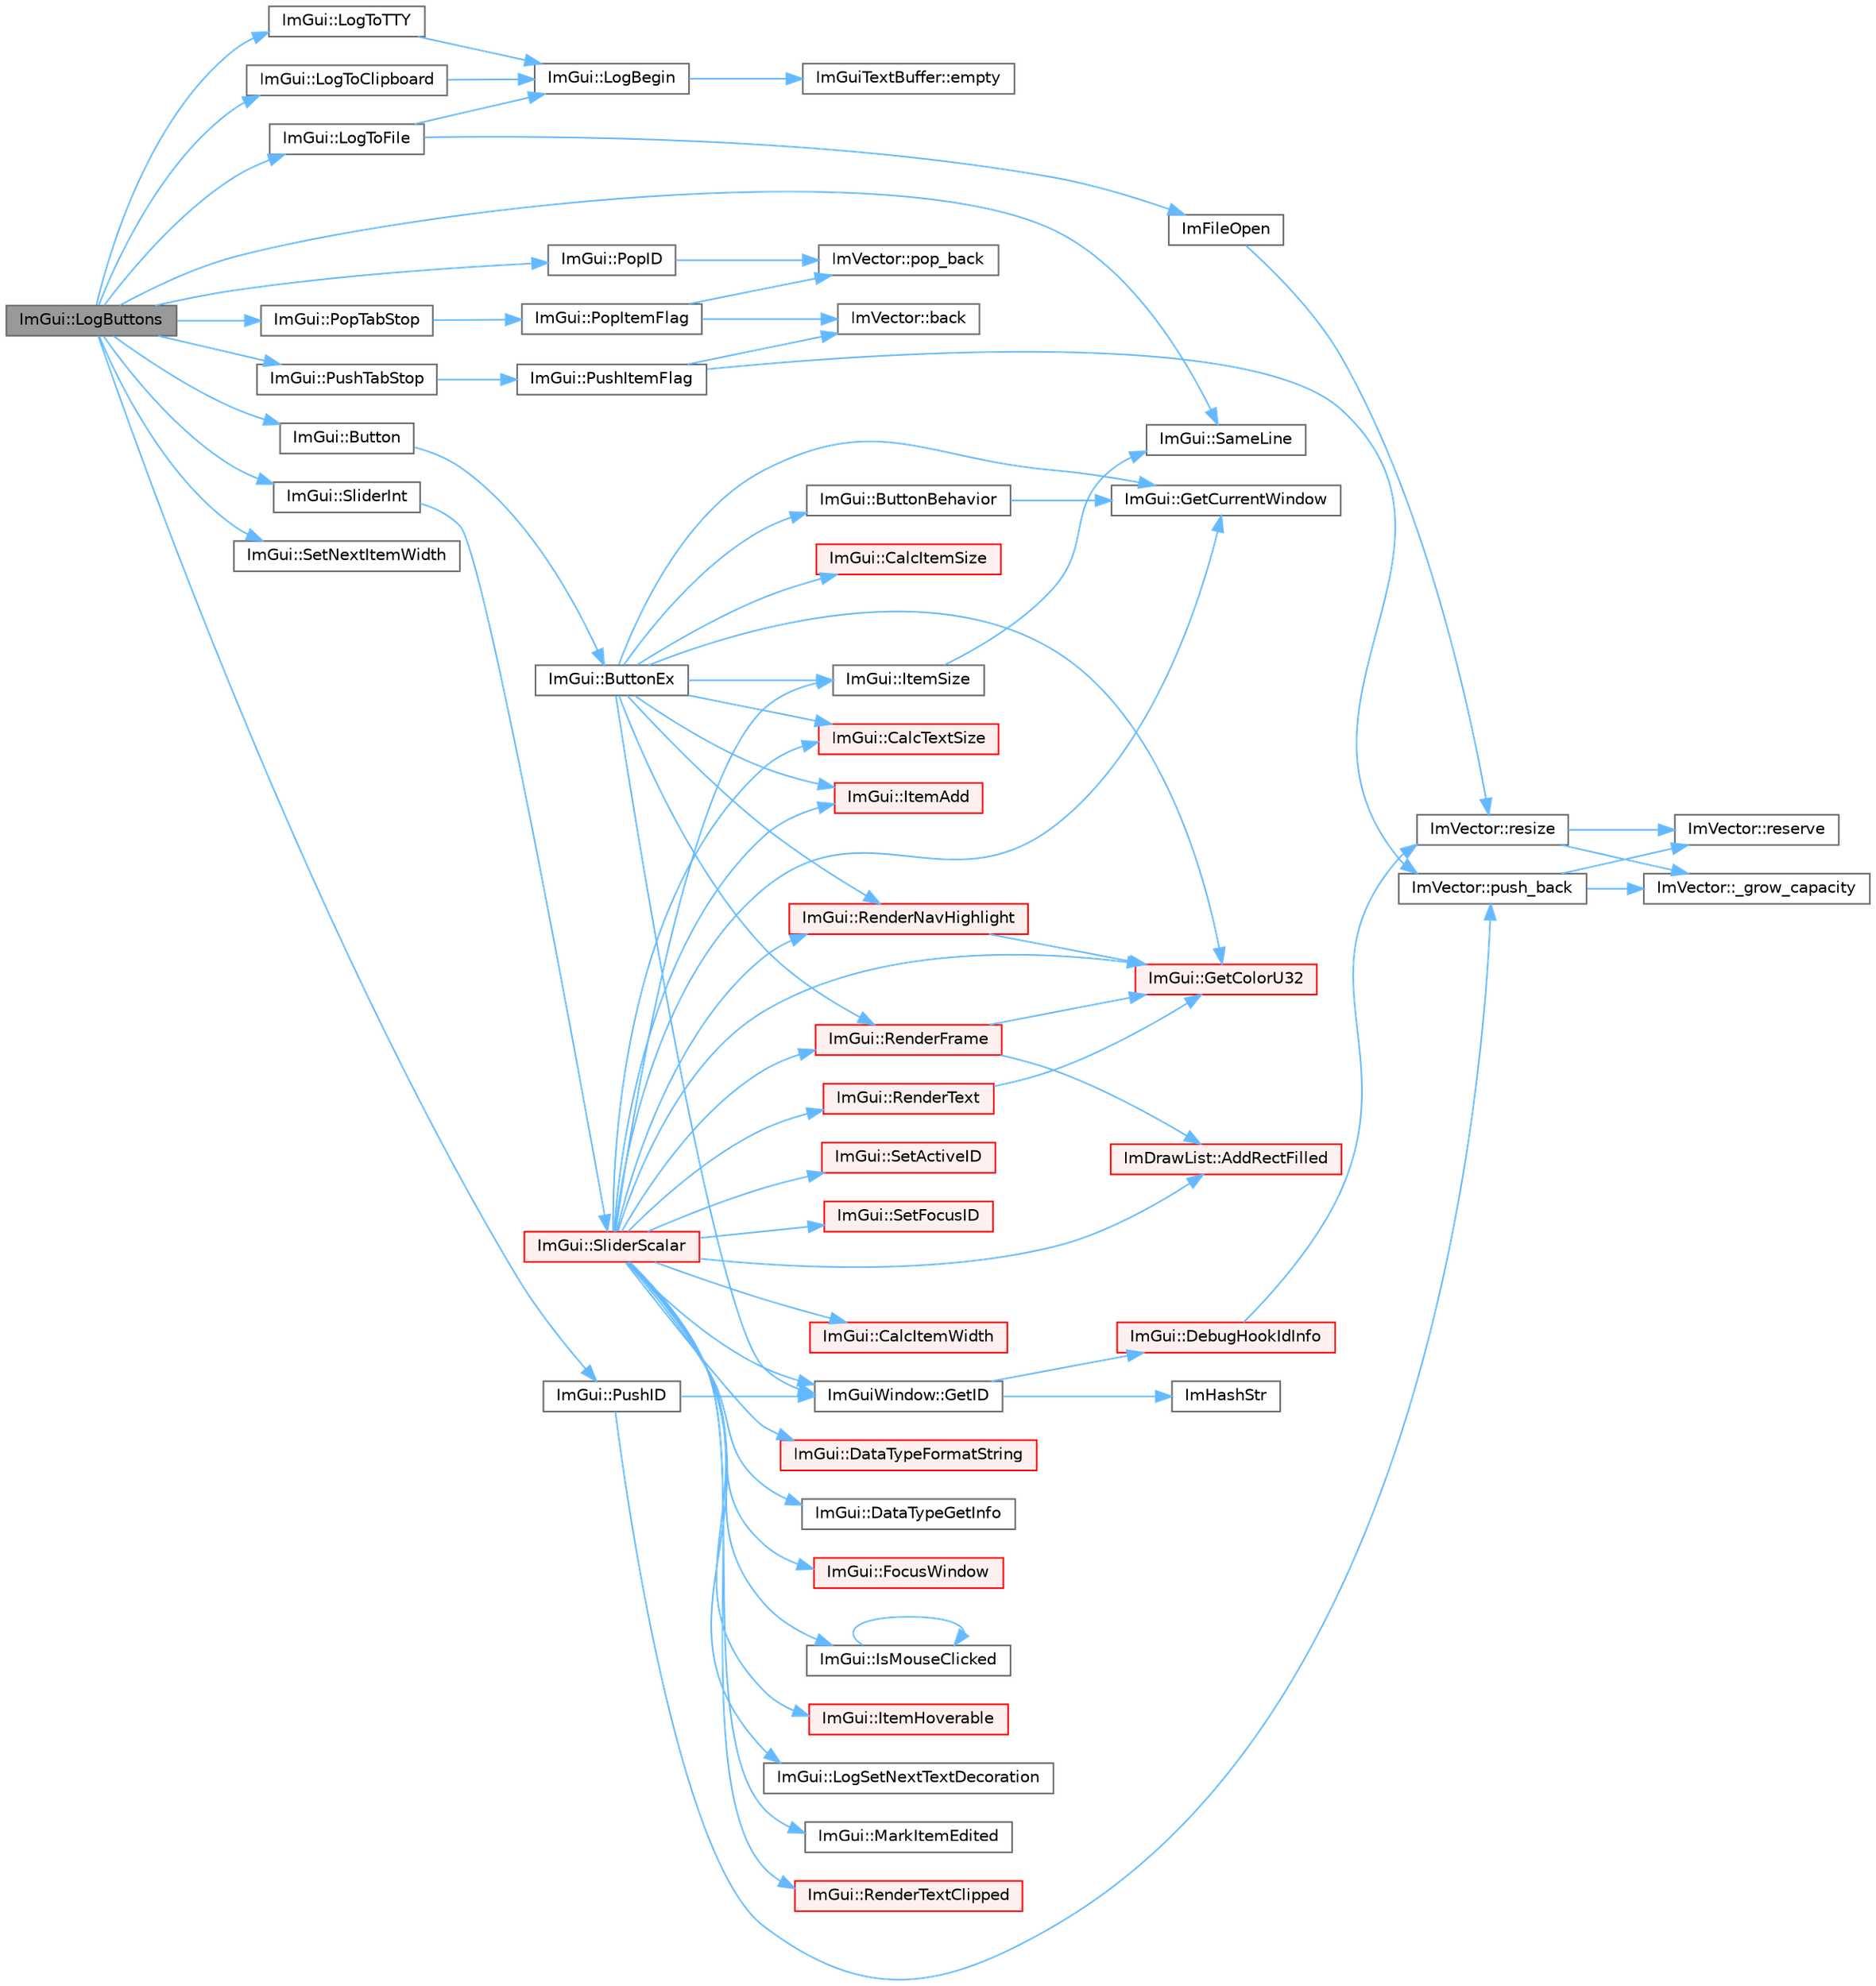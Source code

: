 digraph "ImGui::LogButtons"
{
 // LATEX_PDF_SIZE
  bgcolor="transparent";
  edge [fontname=Helvetica,fontsize=10,labelfontname=Helvetica,labelfontsize=10];
  node [fontname=Helvetica,fontsize=10,shape=box,height=0.2,width=0.4];
  rankdir="LR";
  Node1 [id="Node000001",label="ImGui::LogButtons",height=0.2,width=0.4,color="gray40", fillcolor="grey60", style="filled", fontcolor="black",tooltip=" "];
  Node1 -> Node2 [id="edge1_Node000001_Node000002",color="steelblue1",style="solid",tooltip=" "];
  Node2 [id="Node000002",label="ImGui::Button",height=0.2,width=0.4,color="grey40", fillcolor="white", style="filled",URL="$namespace_im_gui.html#a38094c568ce398db5a3abb9d3ac92030",tooltip=" "];
  Node2 -> Node3 [id="edge2_Node000002_Node000003",color="steelblue1",style="solid",tooltip=" "];
  Node3 [id="Node000003",label="ImGui::ButtonEx",height=0.2,width=0.4,color="grey40", fillcolor="white", style="filled",URL="$namespace_im_gui.html#ae479220c66b039874c6e4c9e9b22849f",tooltip=" "];
  Node3 -> Node4 [id="edge3_Node000003_Node000004",color="steelblue1",style="solid",tooltip=" "];
  Node4 [id="Node000004",label="ImGui::ButtonBehavior",height=0.2,width=0.4,color="grey40", fillcolor="white", style="filled",URL="$namespace_im_gui.html#a65a4f18b1bc8ce0f351687922089f374",tooltip=" "];
  Node4 -> Node5 [id="edge4_Node000004_Node000005",color="steelblue1",style="solid",tooltip=" "];
  Node5 [id="Node000005",label="ImGui::GetCurrentWindow",height=0.2,width=0.4,color="grey40", fillcolor="white", style="filled",URL="$namespace_im_gui.html#ac452417b5004ca16a814a72cff153526",tooltip=" "];
  Node3 -> Node6 [id="edge5_Node000003_Node000006",color="steelblue1",style="solid",tooltip=" "];
  Node6 [id="Node000006",label="ImGui::CalcItemSize",height=0.2,width=0.4,color="red", fillcolor="#FFF0F0", style="filled",URL="$namespace_im_gui.html#acaef0497f7982dd98bf215e50129cd9b",tooltip=" "];
  Node3 -> Node8 [id="edge6_Node000003_Node000008",color="steelblue1",style="solid",tooltip=" "];
  Node8 [id="Node000008",label="ImGui::CalcTextSize",height=0.2,width=0.4,color="red", fillcolor="#FFF0F0", style="filled",URL="$namespace_im_gui.html#a848b9db6cc4a186751c0ecebcaadc33b",tooltip=" "];
  Node3 -> Node13 [id="edge7_Node000003_Node000013",color="steelblue1",style="solid",tooltip=" "];
  Node13 [id="Node000013",label="ImGui::GetColorU32",height=0.2,width=0.4,color="red", fillcolor="#FFF0F0", style="filled",URL="$namespace_im_gui.html#a0de2d9bd347d9866511eb8d014e62556",tooltip=" "];
  Node3 -> Node5 [id="edge8_Node000003_Node000005",color="steelblue1",style="solid",tooltip=" "];
  Node3 -> Node15 [id="edge9_Node000003_Node000015",color="steelblue1",style="solid",tooltip=" "];
  Node15 [id="Node000015",label="ImGuiWindow::GetID",height=0.2,width=0.4,color="grey40", fillcolor="white", style="filled",URL="$struct_im_gui_window.html#a66400a63bc0b54d7d29e08d1b1b1a42b",tooltip=" "];
  Node15 -> Node16 [id="edge10_Node000015_Node000016",color="steelblue1",style="solid",tooltip=" "];
  Node16 [id="Node000016",label="ImGui::DebugHookIdInfo",height=0.2,width=0.4,color="red", fillcolor="#FFF0F0", style="filled",URL="$namespace_im_gui.html#a5487269f4cb9fb809fd3e797411ed2d7",tooltip=" "];
  Node16 -> Node18 [id="edge11_Node000016_Node000018",color="steelblue1",style="solid",tooltip=" "];
  Node18 [id="Node000018",label="ImVector::resize",height=0.2,width=0.4,color="grey40", fillcolor="white", style="filled",URL="$struct_im_vector.html#ac371dd62e56ae486b1a5038cf07eee56",tooltip=" "];
  Node18 -> Node19 [id="edge12_Node000018_Node000019",color="steelblue1",style="solid",tooltip=" "];
  Node19 [id="Node000019",label="ImVector::_grow_capacity",height=0.2,width=0.4,color="grey40", fillcolor="white", style="filled",URL="$struct_im_vector.html#a3a097635d464b1b70dc7d59996a88b28",tooltip=" "];
  Node18 -> Node20 [id="edge13_Node000018_Node000020",color="steelblue1",style="solid",tooltip=" "];
  Node20 [id="Node000020",label="ImVector::reserve",height=0.2,width=0.4,color="grey40", fillcolor="white", style="filled",URL="$struct_im_vector.html#a0f14f5736c3372157856eebb67123b75",tooltip=" "];
  Node15 -> Node21 [id="edge14_Node000015_Node000021",color="steelblue1",style="solid",tooltip=" "];
  Node21 [id="Node000021",label="ImHashStr",height=0.2,width=0.4,color="grey40", fillcolor="white", style="filled",URL="$imgui_8cpp.html#ab6659b5d67f7a3369e099ce890e12223",tooltip=" "];
  Node3 -> Node22 [id="edge15_Node000003_Node000022",color="steelblue1",style="solid",tooltip=" "];
  Node22 [id="Node000022",label="ImGui::ItemAdd",height=0.2,width=0.4,color="red", fillcolor="#FFF0F0", style="filled",URL="$namespace_im_gui.html#a5de8ecd4c80efdca1af7329a2a48121c",tooltip=" "];
  Node3 -> Node44 [id="edge16_Node000003_Node000044",color="steelblue1",style="solid",tooltip=" "];
  Node44 [id="Node000044",label="ImGui::ItemSize",height=0.2,width=0.4,color="grey40", fillcolor="white", style="filled",URL="$namespace_im_gui.html#aeeb1ec6ae6548173dbf813e7df538c48",tooltip=" "];
  Node44 -> Node45 [id="edge17_Node000044_Node000045",color="steelblue1",style="solid",tooltip=" "];
  Node45 [id="Node000045",label="ImGui::SameLine",height=0.2,width=0.4,color="grey40", fillcolor="white", style="filled",URL="$namespace_im_gui.html#a2991c91e94f3b77a0c3411f4f3aa348e",tooltip=" "];
  Node3 -> Node46 [id="edge18_Node000003_Node000046",color="steelblue1",style="solid",tooltip=" "];
  Node46 [id="Node000046",label="ImGui::RenderFrame",height=0.2,width=0.4,color="red", fillcolor="#FFF0F0", style="filled",URL="$namespace_im_gui.html#a621ba649568ede3939d4f10d83b86d04",tooltip=" "];
  Node46 -> Node47 [id="edge19_Node000046_Node000047",color="steelblue1",style="solid",tooltip=" "];
  Node47 [id="Node000047",label="ImDrawList::AddRectFilled",height=0.2,width=0.4,color="red", fillcolor="#FFF0F0", style="filled",URL="$struct_im_draw_list.html#a6b16ab764160b0251d2e7b3bd08c1ffc",tooltip=" "];
  Node46 -> Node13 [id="edge20_Node000046_Node000013",color="steelblue1",style="solid",tooltip=" "];
  Node3 -> Node51 [id="edge21_Node000003_Node000051",color="steelblue1",style="solid",tooltip=" "];
  Node51 [id="Node000051",label="ImGui::RenderNavHighlight",height=0.2,width=0.4,color="red", fillcolor="#FFF0F0", style="filled",URL="$namespace_im_gui.html#add2e040b97eeb0857dc7d02876b07b72",tooltip=" "];
  Node51 -> Node13 [id="edge22_Node000051_Node000013",color="steelblue1",style="solid",tooltip=" "];
  Node1 -> Node56 [id="edge23_Node000001_Node000056",color="steelblue1",style="solid",tooltip=" "];
  Node56 [id="Node000056",label="ImGui::LogToClipboard",height=0.2,width=0.4,color="grey40", fillcolor="white", style="filled",URL="$namespace_im_gui.html#a70e12f01ecb65747c9a70b73555b6ec1",tooltip=" "];
  Node56 -> Node57 [id="edge24_Node000056_Node000057",color="steelblue1",style="solid",tooltip=" "];
  Node57 [id="Node000057",label="ImGui::LogBegin",height=0.2,width=0.4,color="grey40", fillcolor="white", style="filled",URL="$namespace_im_gui.html#a8d053d2fd46539c5ca83550845e4cecd",tooltip=" "];
  Node57 -> Node58 [id="edge25_Node000057_Node000058",color="steelblue1",style="solid",tooltip=" "];
  Node58 [id="Node000058",label="ImGuiTextBuffer::empty",height=0.2,width=0.4,color="grey40", fillcolor="white", style="filled",URL="$struct_im_gui_text_buffer.html#affd606443a661cd0fcce0d381bc8cf98",tooltip=" "];
  Node1 -> Node59 [id="edge26_Node000001_Node000059",color="steelblue1",style="solid",tooltip=" "];
  Node59 [id="Node000059",label="ImGui::LogToFile",height=0.2,width=0.4,color="grey40", fillcolor="white", style="filled",URL="$namespace_im_gui.html#a8feab4b22519bc5eae9754b0ad545d81",tooltip=" "];
  Node59 -> Node60 [id="edge27_Node000059_Node000060",color="steelblue1",style="solid",tooltip=" "];
  Node60 [id="Node000060",label="ImFileOpen",height=0.2,width=0.4,color="grey40", fillcolor="white", style="filled",URL="$imgui_8cpp.html#ae6a61623537c5a5de071fade1f0e8acd",tooltip=" "];
  Node60 -> Node18 [id="edge28_Node000060_Node000018",color="steelblue1",style="solid",tooltip=" "];
  Node59 -> Node57 [id="edge29_Node000059_Node000057",color="steelblue1",style="solid",tooltip=" "];
  Node1 -> Node61 [id="edge30_Node000001_Node000061",color="steelblue1",style="solid",tooltip=" "];
  Node61 [id="Node000061",label="ImGui::LogToTTY",height=0.2,width=0.4,color="grey40", fillcolor="white", style="filled",URL="$namespace_im_gui.html#ad206c49bc6306a56d915251fa5d9e388",tooltip=" "];
  Node61 -> Node57 [id="edge31_Node000061_Node000057",color="steelblue1",style="solid",tooltip=" "];
  Node1 -> Node62 [id="edge32_Node000001_Node000062",color="steelblue1",style="solid",tooltip=" "];
  Node62 [id="Node000062",label="ImGui::PopID",height=0.2,width=0.4,color="grey40", fillcolor="white", style="filled",URL="$namespace_im_gui.html#aba0b2d8f890a5d435ae43d0c4a2d4dd1",tooltip=" "];
  Node62 -> Node63 [id="edge33_Node000062_Node000063",color="steelblue1",style="solid",tooltip=" "];
  Node63 [id="Node000063",label="ImVector::pop_back",height=0.2,width=0.4,color="grey40", fillcolor="white", style="filled",URL="$struct_im_vector.html#a3db7ce62d3c429effdb893fbf7148c1c",tooltip=" "];
  Node1 -> Node64 [id="edge34_Node000001_Node000064",color="steelblue1",style="solid",tooltip=" "];
  Node64 [id="Node000064",label="ImGui::PopTabStop",height=0.2,width=0.4,color="grey40", fillcolor="white", style="filled",URL="$namespace_im_gui.html#af84a746ead8a8eeaf60e57f956487f47",tooltip=" "];
  Node64 -> Node65 [id="edge35_Node000064_Node000065",color="steelblue1",style="solid",tooltip=" "];
  Node65 [id="Node000065",label="ImGui::PopItemFlag",height=0.2,width=0.4,color="grey40", fillcolor="white", style="filled",URL="$namespace_im_gui.html#aa93281155e1dd23715dbd384e91edc6b",tooltip=" "];
  Node65 -> Node66 [id="edge36_Node000065_Node000066",color="steelblue1",style="solid",tooltip=" "];
  Node66 [id="Node000066",label="ImVector::back",height=0.2,width=0.4,color="grey40", fillcolor="white", style="filled",URL="$struct_im_vector.html#a2d80e87e81b1b01143c8d8be93e6fde1",tooltip=" "];
  Node65 -> Node63 [id="edge37_Node000065_Node000063",color="steelblue1",style="solid",tooltip=" "];
  Node1 -> Node67 [id="edge38_Node000001_Node000067",color="steelblue1",style="solid",tooltip=" "];
  Node67 [id="Node000067",label="ImGui::PushID",height=0.2,width=0.4,color="grey40", fillcolor="white", style="filled",URL="$namespace_im_gui.html#a27a8533605dc5b8cabf161bf7715bbde",tooltip=" "];
  Node67 -> Node15 [id="edge39_Node000067_Node000015",color="steelblue1",style="solid",tooltip=" "];
  Node67 -> Node68 [id="edge40_Node000067_Node000068",color="steelblue1",style="solid",tooltip=" "];
  Node68 [id="Node000068",label="ImVector::push_back",height=0.2,width=0.4,color="grey40", fillcolor="white", style="filled",URL="$struct_im_vector.html#aab5df48e0711a48bd12f3206e08c4108",tooltip=" "];
  Node68 -> Node19 [id="edge41_Node000068_Node000019",color="steelblue1",style="solid",tooltip=" "];
  Node68 -> Node20 [id="edge42_Node000068_Node000020",color="steelblue1",style="solid",tooltip=" "];
  Node1 -> Node69 [id="edge43_Node000001_Node000069",color="steelblue1",style="solid",tooltip=" "];
  Node69 [id="Node000069",label="ImGui::PushTabStop",height=0.2,width=0.4,color="grey40", fillcolor="white", style="filled",URL="$namespace_im_gui.html#abab24220022e3427f1c428722675dd94",tooltip=" "];
  Node69 -> Node70 [id="edge44_Node000069_Node000070",color="steelblue1",style="solid",tooltip=" "];
  Node70 [id="Node000070",label="ImGui::PushItemFlag",height=0.2,width=0.4,color="grey40", fillcolor="white", style="filled",URL="$namespace_im_gui.html#ac7301f6378333f6d17f47823eed9e00a",tooltip=" "];
  Node70 -> Node66 [id="edge45_Node000070_Node000066",color="steelblue1",style="solid",tooltip=" "];
  Node70 -> Node68 [id="edge46_Node000070_Node000068",color="steelblue1",style="solid",tooltip=" "];
  Node1 -> Node45 [id="edge47_Node000001_Node000045",color="steelblue1",style="solid",tooltip=" "];
  Node1 -> Node71 [id="edge48_Node000001_Node000071",color="steelblue1",style="solid",tooltip=" "];
  Node71 [id="Node000071",label="ImGui::SetNextItemWidth",height=0.2,width=0.4,color="grey40", fillcolor="white", style="filled",URL="$namespace_im_gui.html#a1291228607bee5a703df6553f27cbbb9",tooltip=" "];
  Node1 -> Node72 [id="edge49_Node000001_Node000072",color="steelblue1",style="solid",tooltip=" "];
  Node72 [id="Node000072",label="ImGui::SliderInt",height=0.2,width=0.4,color="grey40", fillcolor="white", style="filled",URL="$namespace_im_gui.html#a580128c9b35d1a9fc5b7a057f6f5464a",tooltip=" "];
  Node72 -> Node73 [id="edge50_Node000072_Node000073",color="steelblue1",style="solid",tooltip=" "];
  Node73 [id="Node000073",label="ImGui::SliderScalar",height=0.2,width=0.4,color="red", fillcolor="#FFF0F0", style="filled",URL="$namespace_im_gui.html#afdd7faa9a69f75b8d674cdc207441bea",tooltip=" "];
  Node73 -> Node47 [id="edge51_Node000073_Node000047",color="steelblue1",style="solid",tooltip=" "];
  Node73 -> Node74 [id="edge52_Node000073_Node000074",color="steelblue1",style="solid",tooltip=" "];
  Node74 [id="Node000074",label="ImGui::CalcItemWidth",height=0.2,width=0.4,color="red", fillcolor="#FFF0F0", style="filled",URL="$namespace_im_gui.html#ab3b3ba92ebd8bca4a552dd93321a1994",tooltip=" "];
  Node73 -> Node8 [id="edge53_Node000073_Node000008",color="steelblue1",style="solid",tooltip=" "];
  Node73 -> Node75 [id="edge54_Node000073_Node000075",color="steelblue1",style="solid",tooltip=" "];
  Node75 [id="Node000075",label="ImGui::DataTypeFormatString",height=0.2,width=0.4,color="red", fillcolor="#FFF0F0", style="filled",URL="$namespace_im_gui.html#a5fda8e22d0e4721940aefcb7232b1f82",tooltip=" "];
  Node73 -> Node76 [id="edge55_Node000073_Node000076",color="steelblue1",style="solid",tooltip=" "];
  Node76 [id="Node000076",label="ImGui::DataTypeGetInfo",height=0.2,width=0.4,color="grey40", fillcolor="white", style="filled",URL="$namespace_im_gui.html#a5b25ed1443e5a28d5a5725892e896578",tooltip=" "];
  Node73 -> Node77 [id="edge56_Node000073_Node000077",color="steelblue1",style="solid",tooltip=" "];
  Node77 [id="Node000077",label="ImGui::FocusWindow",height=0.2,width=0.4,color="red", fillcolor="#FFF0F0", style="filled",URL="$namespace_im_gui.html#a27aa6f2f3aa11778c6d023b1b223f262",tooltip=" "];
  Node73 -> Node13 [id="edge57_Node000073_Node000013",color="steelblue1",style="solid",tooltip=" "];
  Node73 -> Node5 [id="edge58_Node000073_Node000005",color="steelblue1",style="solid",tooltip=" "];
  Node73 -> Node15 [id="edge59_Node000073_Node000015",color="steelblue1",style="solid",tooltip=" "];
  Node73 -> Node94 [id="edge60_Node000073_Node000094",color="steelblue1",style="solid",tooltip=" "];
  Node94 [id="Node000094",label="ImGui::IsMouseClicked",height=0.2,width=0.4,color="grey40", fillcolor="white", style="filled",URL="$namespace_im_gui.html#a2d430db9485d0b3d86d51d5436225495",tooltip=" "];
  Node94 -> Node94 [id="edge61_Node000094_Node000094",color="steelblue1",style="solid",tooltip=" "];
  Node73 -> Node22 [id="edge62_Node000073_Node000022",color="steelblue1",style="solid",tooltip=" "];
  Node73 -> Node95 [id="edge63_Node000073_Node000095",color="steelblue1",style="solid",tooltip=" "];
  Node95 [id="Node000095",label="ImGui::ItemHoverable",height=0.2,width=0.4,color="red", fillcolor="#FFF0F0", style="filled",URL="$namespace_im_gui.html#a1d7304e335dbe35c4d97b67854111ed2",tooltip=" "];
  Node73 -> Node44 [id="edge64_Node000073_Node000044",color="steelblue1",style="solid",tooltip=" "];
  Node73 -> Node98 [id="edge65_Node000073_Node000098",color="steelblue1",style="solid",tooltip=" "];
  Node98 [id="Node000098",label="ImGui::LogSetNextTextDecoration",height=0.2,width=0.4,color="grey40", fillcolor="white", style="filled",URL="$namespace_im_gui.html#a66bc1e61bff5f2170bcd2d7d071eaa22",tooltip=" "];
  Node73 -> Node99 [id="edge66_Node000073_Node000099",color="steelblue1",style="solid",tooltip=" "];
  Node99 [id="Node000099",label="ImGui::MarkItemEdited",height=0.2,width=0.4,color="grey40", fillcolor="white", style="filled",URL="$namespace_im_gui.html#a83036681a36fbee2d35b5b57a1ef72e6",tooltip=" "];
  Node73 -> Node46 [id="edge67_Node000073_Node000046",color="steelblue1",style="solid",tooltip=" "];
  Node73 -> Node51 [id="edge68_Node000073_Node000051",color="steelblue1",style="solid",tooltip=" "];
  Node73 -> Node100 [id="edge69_Node000073_Node000100",color="steelblue1",style="solid",tooltip=" "];
  Node100 [id="Node000100",label="ImGui::RenderText",height=0.2,width=0.4,color="red", fillcolor="#FFF0F0", style="filled",URL="$namespace_im_gui.html#a9971ce57f2a288ac3a12df886c5550d1",tooltip=" "];
  Node100 -> Node13 [id="edge70_Node000100_Node000013",color="steelblue1",style="solid",tooltip=" "];
  Node73 -> Node106 [id="edge71_Node000073_Node000106",color="steelblue1",style="solid",tooltip=" "];
  Node106 [id="Node000106",label="ImGui::RenderTextClipped",height=0.2,width=0.4,color="red", fillcolor="#FFF0F0", style="filled",URL="$namespace_im_gui.html#ab362eafae794c7364a6b96ea06f38eb9",tooltip=" "];
  Node73 -> Node85 [id="edge72_Node000073_Node000085",color="steelblue1",style="solid",tooltip=" "];
  Node85 [id="Node000085",label="ImGui::SetActiveID",height=0.2,width=0.4,color="red", fillcolor="#FFF0F0", style="filled",URL="$namespace_im_gui.html#a27b8ace13a8c421ee8405f0cbebe4ead",tooltip=" "];
  Node73 -> Node108 [id="edge73_Node000073_Node000108",color="steelblue1",style="solid",tooltip=" "];
  Node108 [id="Node000108",label="ImGui::SetFocusID",height=0.2,width=0.4,color="red", fillcolor="#FFF0F0", style="filled",URL="$namespace_im_gui.html#a8ad578d7141486ff12b59b0c251234e6",tooltip=" "];
}

